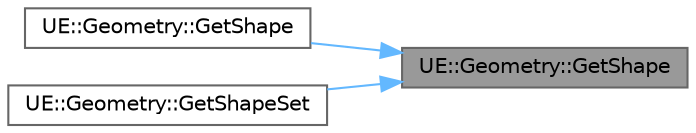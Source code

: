 digraph "UE::Geometry::GetShape"
{
 // INTERACTIVE_SVG=YES
 // LATEX_PDF_SIZE
  bgcolor="transparent";
  edge [fontname=Helvetica,fontsize=10,labelfontname=Helvetica,labelfontsize=10];
  node [fontname=Helvetica,fontsize=10,shape=box,height=0.2,width=0.4];
  rankdir="RL";
  Node1 [id="Node000001",label="UE::Geometry::GetShape",height=0.2,width=0.4,color="gray40", fillcolor="grey60", style="filled", fontcolor="black",tooltip="Convert FKSphereElem to FSphereShape3d."];
  Node1 -> Node2 [id="edge1_Node000001_Node000002",dir="back",color="steelblue1",style="solid",tooltip=" "];
  Node2 [id="Node000002",label="UE::Geometry::GetShape",height=0.2,width=0.4,color="grey40", fillcolor="white", style="filled",URL="$d9/d39/namespaceUE_1_1Geometry.html#aa8cd8224ec813b0e6912a8aafe9402f9",tooltip="Convert FKConvexElem to FConvexShape3d."];
  Node1 -> Node3 [id="edge2_Node000001_Node000003",dir="back",color="steelblue1",style="solid",tooltip=" "];
  Node3 [id="Node000003",label="UE::Geometry::GetShapeSet",height=0.2,width=0.4,color="grey40", fillcolor="white", style="filled",URL="$d9/d39/namespaceUE_1_1Geometry.html#ad713f0fe8f6e509e7ad8eedcb6bb2d8e",tooltip="Convert FKAggregateGeom to FSimpleShapeSet3d."];
}
